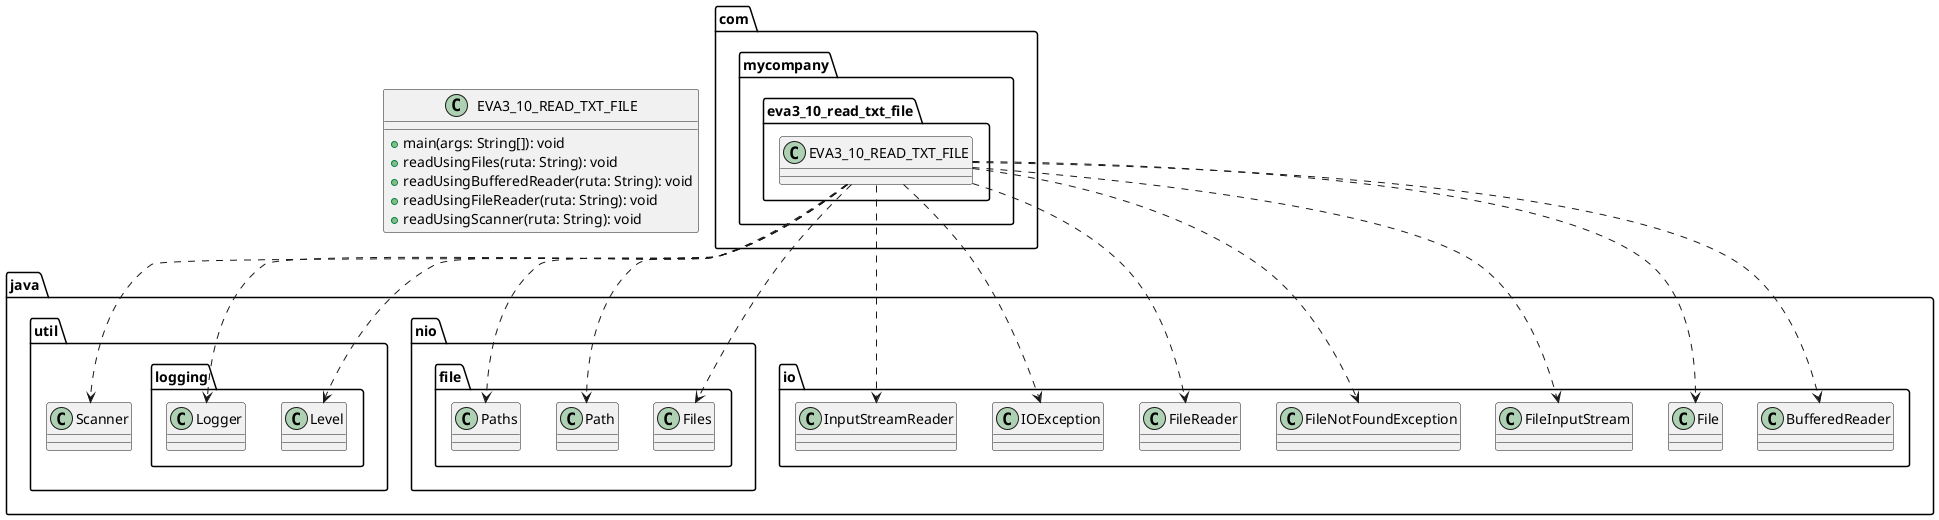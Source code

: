 @startuml
class com.mycompany.eva3_10_read_txt_file.EVA3_10_READ_TXT_FILE
class java.io.BufferedReader
class java.io.File
class java.io.FileInputStream
class java.io.FileNotFoundException
class java.io.FileReader
class java.io.IOException
class java.io.InputStreamReader
class java.nio.file.Files
class java.nio.file.Path
class java.nio.file.Paths
class java.util.Scanner
class java.util.logging.Level
class java.util.logging.Logger
com.mycompany.eva3_10_read_txt_file.EVA3_10_READ_TXT_FILE ..> java.io.BufferedReader
com.mycompany.eva3_10_read_txt_file.EVA3_10_READ_TXT_FILE ..> java.io.File
com.mycompany.eva3_10_read_txt_file.EVA3_10_READ_TXT_FILE ..> java.io.FileInputStream
com.mycompany.eva3_10_read_txt_file.EVA3_10_READ_TXT_FILE ..> java.io.FileNotFoundException
com.mycompany.eva3_10_read_txt_file.EVA3_10_READ_TXT_FILE ..> java.io.FileReader
com.mycompany.eva3_10_read_txt_file.EVA3_10_READ_TXT_FILE ..> java.io.IOException
com.mycompany.eva3_10_read_txt_file.EVA3_10_READ_TXT_FILE ..> java.io.InputStreamReader
com.mycompany.eva3_10_read_txt_file.EVA3_10_READ_TXT_FILE ..> java.nio.file.Files
com.mycompany.eva3_10_read_txt_file.EVA3_10_READ_TXT_FILE ..> java.nio.file.Path
com.mycompany.eva3_10_read_txt_file.EVA3_10_READ_TXT_FILE ..> java.nio.file.Paths
com.mycompany.eva3_10_read_txt_file.EVA3_10_READ_TXT_FILE ..> java.util.Scanner
com.mycompany.eva3_10_read_txt_file.EVA3_10_READ_TXT_FILE ..> java.util.logging.Level
com.mycompany.eva3_10_read_txt_file.EVA3_10_READ_TXT_FILE ..> java.util.logging.Logger
class EVA3_10_READ_TXT_FILE {
    +main(args: String[]): void
    +readUsingFiles(ruta: String): void
    +readUsingBufferedReader(ruta: String): void
    +readUsingFileReader(ruta: String): void
    +readUsingScanner(ruta: String): void
}
@enduml
